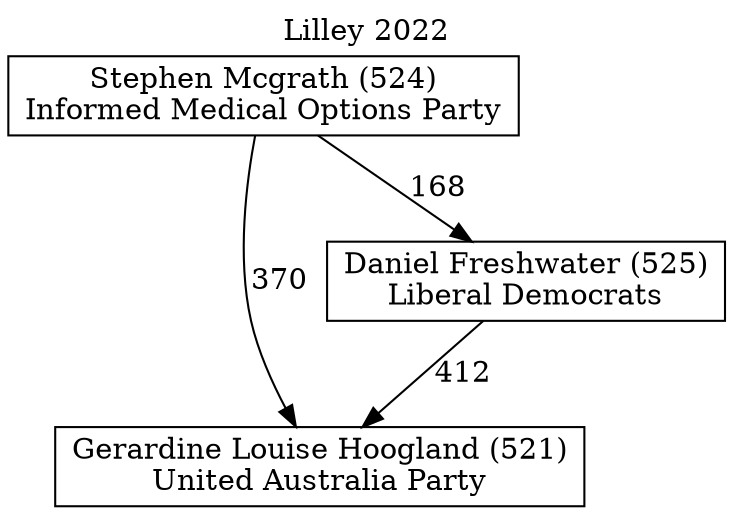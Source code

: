 // House preference flow
digraph "Gerardine Louise Hoogland (521)_Lilley_2022" {
	graph [label="Lilley 2022" labelloc=t mclimit=10]
	node [shape=box]
	"Gerardine Louise Hoogland (521)" [label="Gerardine Louise Hoogland (521)
United Australia Party"]
	"Daniel Freshwater (525)" [label="Daniel Freshwater (525)
Liberal Democrats"]
	"Stephen Mcgrath (524)" [label="Stephen Mcgrath (524)
Informed Medical Options Party"]
	"Daniel Freshwater (525)" -> "Gerardine Louise Hoogland (521)" [label=412]
	"Stephen Mcgrath (524)" -> "Daniel Freshwater (525)" [label=168]
	"Stephen Mcgrath (524)" -> "Gerardine Louise Hoogland (521)" [label=370]
}
